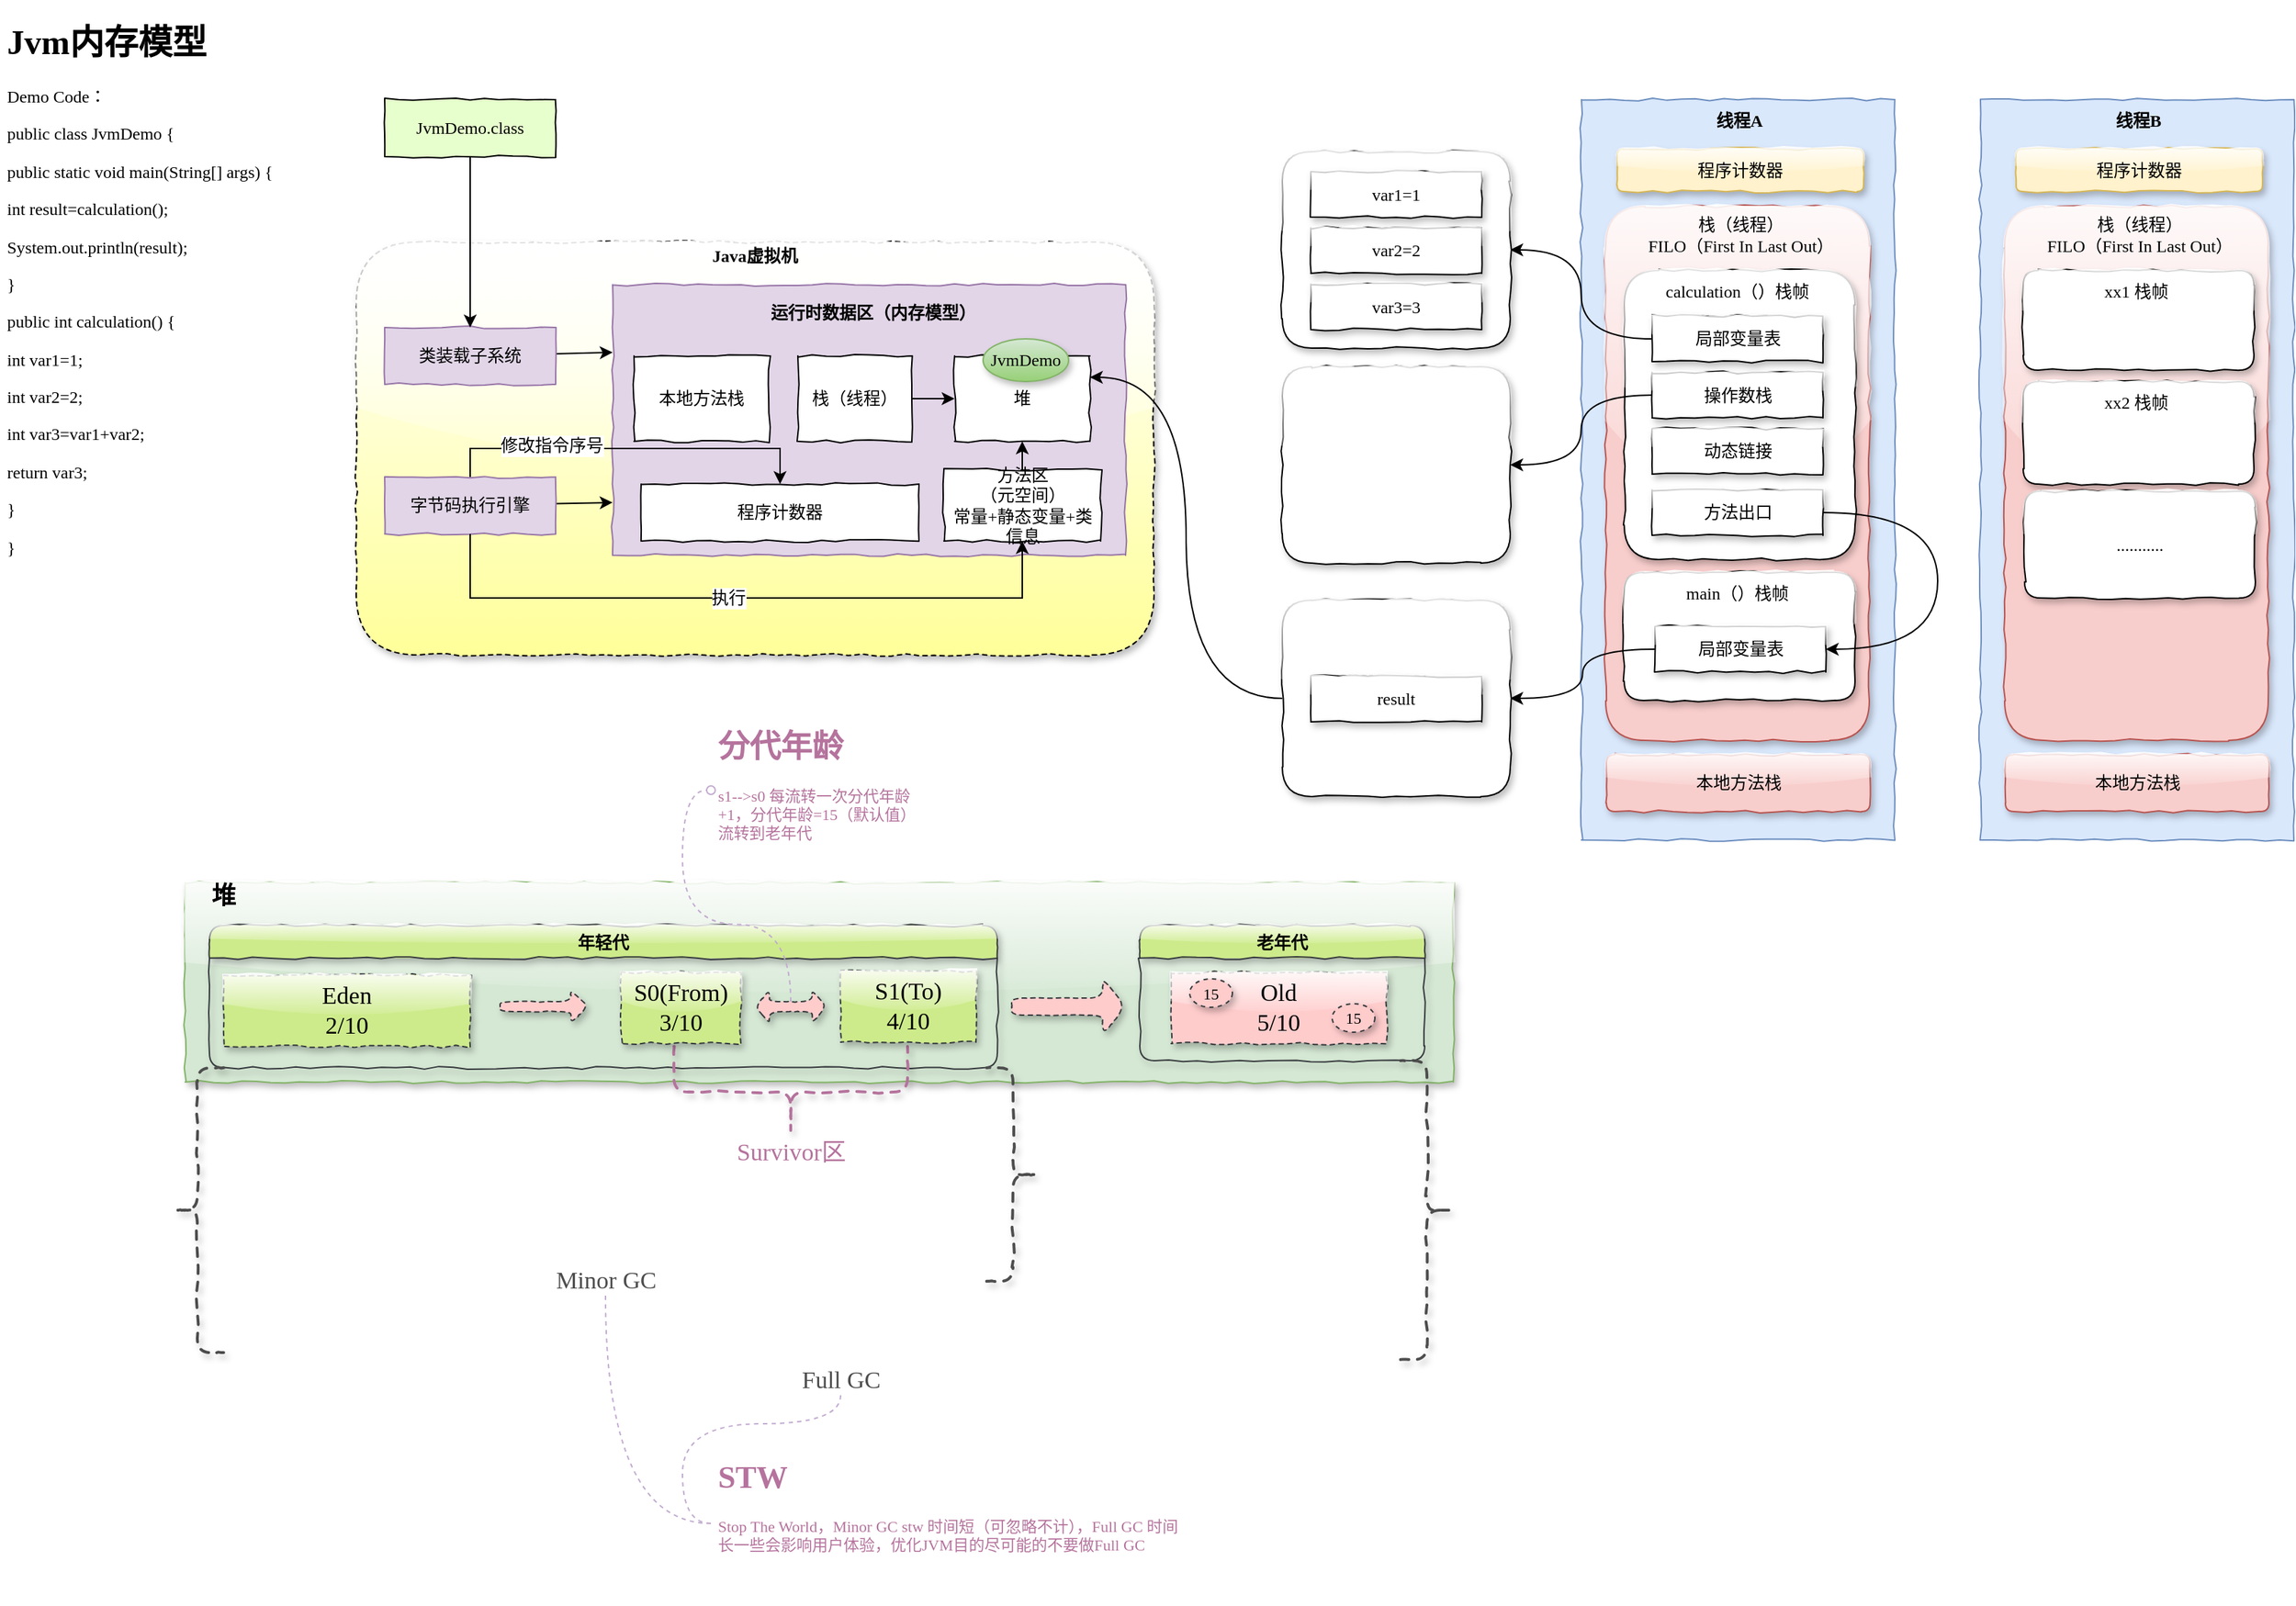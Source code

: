 <mxfile version="12.3.7" type="github" pages="1">
  <diagram id="ZoAS8rqlWyaObS6gHvZb" name="第 1 页">
    <mxGraphModel dx="854" dy="436" grid="1" gridSize="10" guides="1" tooltips="1" connect="1" arrows="1" fold="1" page="1" pageScale="1" pageWidth="827" pageHeight="1169" math="0" shadow="0">
      <root>
        <mxCell id="0"/>
        <mxCell id="1" parent="0"/>
        <mxCell id="0UxOaTRp_UosbiCLDMe3-1" value="&lt;h1&gt;Jvm内存模型&lt;/h1&gt;&lt;p&gt;Demo Code：&lt;/p&gt;&lt;p&gt;public class JvmDemo {&lt;/p&gt;&lt;p&gt;public static void main(String[] args)&amp;nbsp;&lt;span&gt;{&lt;/span&gt;&lt;/p&gt;&lt;p&gt;int result=calculation();&lt;/p&gt;&lt;p&gt;System.out.println(result);&lt;/p&gt;&lt;p&gt;}&lt;/p&gt;&lt;p&gt;&lt;span&gt;public int calculation()&amp;nbsp;&lt;/span&gt;&lt;span&gt;{&lt;/span&gt;&lt;/p&gt;&lt;p&gt;int var1=1;&lt;/p&gt;&lt;p&gt;int var2=2;&lt;/p&gt;&lt;p&gt;int var3=var1+var2;&lt;/p&gt;&lt;p&gt;return var3;&lt;/p&gt;&lt;p&gt;}&lt;/p&gt;&lt;p&gt;}&lt;/p&gt;" style="text;html=1;strokeColor=none;fillColor=none;spacing=5;spacingTop=-20;whiteSpace=wrap;overflow=hidden;rounded=0;fontFamily=Comic Sans MS;comic=1;" vertex="1" parent="1">
          <mxGeometry x="30" y="30" width="260" height="440" as="geometry"/>
        </mxCell>
        <mxCell id="0UxOaTRp_UosbiCLDMe3-6" value="" style="group" vertex="1" connectable="0" parent="1">
          <mxGeometry x="280" y="190" width="560" height="290" as="geometry"/>
        </mxCell>
        <mxCell id="0UxOaTRp_UosbiCLDMe3-4" value="" style="rounded=1;html=1;comic=1;fontFamily=Comic Sans MS;textOpacity=0;dashed=1;fillColor=#ffffff;gradientColor=#FFFF99;glass=1;shadow=1;" vertex="1" parent="0UxOaTRp_UosbiCLDMe3-6">
          <mxGeometry width="560" height="290" as="geometry"/>
        </mxCell>
        <mxCell id="0UxOaTRp_UosbiCLDMe3-5" value="Java虚拟机" style="text;html=1;strokeColor=none;fillColor=none;align=center;verticalAlign=middle;whiteSpace=wrap;rounded=1;comic=1;fontFamily=Comic Sans MS;fontStyle=1;glass=1;shadow=1;" vertex="1" parent="0UxOaTRp_UosbiCLDMe3-6">
          <mxGeometry x="245" width="70" height="20" as="geometry"/>
        </mxCell>
        <mxCell id="0UxOaTRp_UosbiCLDMe3-27" value="" style="rounded=0;orthogonalLoop=1;jettySize=auto;html=1;fontFamily=Comic Sans MS;entryX=0;entryY=0.25;entryDx=0;entryDy=0;" edge="1" parent="0UxOaTRp_UosbiCLDMe3-6" source="0UxOaTRp_UosbiCLDMe3-8" target="0UxOaTRp_UosbiCLDMe3-12">
          <mxGeometry relative="1" as="geometry"/>
        </mxCell>
        <mxCell id="0UxOaTRp_UosbiCLDMe3-8" value="类装载子系统" style="rounded=0;whiteSpace=wrap;html=1;comic=1;fontFamily=Comic Sans MS;fillColor=#e1d5e7;strokeColor=#9673a6;" vertex="1" parent="0UxOaTRp_UosbiCLDMe3-6">
          <mxGeometry x="20" y="60" width="120" height="40" as="geometry"/>
        </mxCell>
        <mxCell id="0UxOaTRp_UosbiCLDMe3-30" value="" style="edgeStyle=none;rounded=0;orthogonalLoop=1;jettySize=auto;html=1;fontFamily=Comic Sans MS;entryX=0;entryY=0.805;entryDx=0;entryDy=0;entryPerimeter=0;" edge="1" parent="0UxOaTRp_UosbiCLDMe3-6" source="0UxOaTRp_UosbiCLDMe3-10" target="0UxOaTRp_UosbiCLDMe3-12">
          <mxGeometry relative="1" as="geometry"/>
        </mxCell>
        <mxCell id="0UxOaTRp_UosbiCLDMe3-10" value="字节码执行引擎" style="rounded=0;whiteSpace=wrap;html=1;comic=1;fontFamily=Comic Sans MS;fillColor=#e1d5e7;strokeColor=#9673a6;" vertex="1" parent="0UxOaTRp_UosbiCLDMe3-6">
          <mxGeometry x="20" y="165" width="120" height="40" as="geometry"/>
        </mxCell>
        <mxCell id="0UxOaTRp_UosbiCLDMe3-12" value="" style="rounded=0;whiteSpace=wrap;html=1;comic=1;fontFamily=Comic Sans MS;fillColor=#e1d5e7;strokeColor=#9673a6;" vertex="1" parent="0UxOaTRp_UosbiCLDMe3-6">
          <mxGeometry x="180" y="30" width="360" height="190" as="geometry"/>
        </mxCell>
        <mxCell id="0UxOaTRp_UosbiCLDMe3-13" value="运行时数据区（内存模型）" style="text;html=1;strokeColor=none;fillColor=none;align=center;verticalAlign=middle;whiteSpace=wrap;rounded=1;comic=1;fontFamily=Comic Sans MS;fontStyle=1;glass=1;shadow=1;" vertex="1" parent="0UxOaTRp_UosbiCLDMe3-6">
          <mxGeometry x="282.5" y="40" width="160" height="20" as="geometry"/>
        </mxCell>
        <mxCell id="0UxOaTRp_UosbiCLDMe3-14" value="本地方法栈" style="rounded=0;whiteSpace=wrap;html=1;comic=1;fontFamily=Comic Sans MS;" vertex="1" parent="0UxOaTRp_UosbiCLDMe3-6">
          <mxGeometry x="195" y="80" width="95" height="60" as="geometry"/>
        </mxCell>
        <mxCell id="0UxOaTRp_UosbiCLDMe3-28" value="" style="edgeStyle=none;rounded=0;orthogonalLoop=1;jettySize=auto;html=1;fontFamily=Comic Sans MS;" edge="1" parent="0UxOaTRp_UosbiCLDMe3-6" source="0UxOaTRp_UosbiCLDMe3-23" target="0UxOaTRp_UosbiCLDMe3-24">
          <mxGeometry relative="1" as="geometry"/>
        </mxCell>
        <mxCell id="0UxOaTRp_UosbiCLDMe3-23" value="栈（线程）" style="rounded=0;whiteSpace=wrap;html=1;comic=1;fontFamily=Comic Sans MS;" vertex="1" parent="0UxOaTRp_UosbiCLDMe3-6">
          <mxGeometry x="310" y="80" width="80" height="60" as="geometry"/>
        </mxCell>
        <mxCell id="0UxOaTRp_UosbiCLDMe3-24" value="堆" style="rounded=0;whiteSpace=wrap;html=1;comic=1;fontFamily=Comic Sans MS;" vertex="1" parent="0UxOaTRp_UosbiCLDMe3-6">
          <mxGeometry x="420" y="80" width="95" height="60" as="geometry"/>
        </mxCell>
        <mxCell id="0UxOaTRp_UosbiCLDMe3-25" value="程序计数器" style="rounded=0;whiteSpace=wrap;html=1;comic=1;fontFamily=Comic Sans MS;" vertex="1" parent="0UxOaTRp_UosbiCLDMe3-6">
          <mxGeometry x="200" y="170" width="195" height="40" as="geometry"/>
        </mxCell>
        <mxCell id="0UxOaTRp_UosbiCLDMe3-29" value="" style="edgeStyle=none;rounded=0;orthogonalLoop=1;jettySize=auto;html=1;fontFamily=Comic Sans MS;" edge="1" parent="0UxOaTRp_UosbiCLDMe3-6" source="0UxOaTRp_UosbiCLDMe3-26" target="0UxOaTRp_UosbiCLDMe3-24">
          <mxGeometry relative="1" as="geometry"/>
        </mxCell>
        <mxCell id="0UxOaTRp_UosbiCLDMe3-26" value="方法区&lt;br&gt;（元空间）&lt;br&gt;常量+静态变量+类信息" style="rounded=0;whiteSpace=wrap;html=1;comic=1;fontFamily=Comic Sans MS;" vertex="1" parent="0UxOaTRp_UosbiCLDMe3-6">
          <mxGeometry x="412.5" y="160" width="110" height="50" as="geometry"/>
        </mxCell>
        <mxCell id="0UxOaTRp_UosbiCLDMe3-32" style="edgeStyle=orthogonalEdgeStyle;rounded=0;orthogonalLoop=1;jettySize=auto;html=1;entryX=0.5;entryY=0;entryDx=0;entryDy=0;fontFamily=Comic Sans MS;exitX=0.5;exitY=0;exitDx=0;exitDy=0;" edge="1" parent="0UxOaTRp_UosbiCLDMe3-6" source="0UxOaTRp_UosbiCLDMe3-10" target="0UxOaTRp_UosbiCLDMe3-25">
          <mxGeometry relative="1" as="geometry"/>
        </mxCell>
        <mxCell id="0UxOaTRp_UosbiCLDMe3-33" value="修改指令序号" style="text;html=1;align=center;verticalAlign=middle;resizable=0;points=[];;labelBackgroundColor=#ffffff;fontFamily=Comic Sans MS;" vertex="1" connectable="0" parent="0UxOaTRp_UosbiCLDMe3-32">
          <mxGeometry x="-0.414" y="2" relative="1" as="geometry">
            <mxPoint as="offset"/>
          </mxGeometry>
        </mxCell>
        <mxCell id="0UxOaTRp_UosbiCLDMe3-34" style="edgeStyle=orthogonalEdgeStyle;rounded=0;orthogonalLoop=1;jettySize=auto;html=1;entryX=0.5;entryY=1;entryDx=0;entryDy=0;fontFamily=Comic Sans MS;exitX=0.5;exitY=1;exitDx=0;exitDy=0;" edge="1" parent="0UxOaTRp_UosbiCLDMe3-6" source="0UxOaTRp_UosbiCLDMe3-10" target="0UxOaTRp_UosbiCLDMe3-26">
          <mxGeometry relative="1" as="geometry">
            <Array as="points">
              <mxPoint x="80" y="250"/>
              <mxPoint x="468" y="250"/>
            </Array>
          </mxGeometry>
        </mxCell>
        <mxCell id="0UxOaTRp_UosbiCLDMe3-35" value="执行" style="text;html=1;align=center;verticalAlign=middle;resizable=0;points=[];;labelBackgroundColor=#ffffff;fontFamily=Comic Sans MS;" vertex="1" connectable="0" parent="0UxOaTRp_UosbiCLDMe3-34">
          <mxGeometry x="-0.044" relative="1" as="geometry">
            <mxPoint as="offset"/>
          </mxGeometry>
        </mxCell>
        <mxCell id="0UxOaTRp_UosbiCLDMe3-2" value="JvmDemo.class" style="rounded=0;whiteSpace=wrap;html=1;comic=1;fontFamily=Comic Sans MS;fillColor=#E6FFCC;" vertex="1" parent="1">
          <mxGeometry x="300" y="90" width="120" height="40" as="geometry"/>
        </mxCell>
        <mxCell id="0UxOaTRp_UosbiCLDMe3-11" style="edgeStyle=orthogonalEdgeStyle;rounded=0;orthogonalLoop=1;jettySize=auto;html=1;entryX=0.5;entryY=0;entryDx=0;entryDy=0;fontFamily=Comic Sans MS;verticalAlign=top;" edge="1" parent="1" source="0UxOaTRp_UosbiCLDMe3-2" target="0UxOaTRp_UosbiCLDMe3-8">
          <mxGeometry relative="1" as="geometry"/>
        </mxCell>
        <mxCell id="0UxOaTRp_UosbiCLDMe3-36" value="" style="rounded=0;whiteSpace=wrap;html=1;comic=1;fontFamily=Comic Sans MS;fillColor=#dae8fc;strokeColor=#6c8ebf;" vertex="1" parent="1">
          <mxGeometry x="1140" y="90" width="220" height="520" as="geometry"/>
        </mxCell>
        <mxCell id="0UxOaTRp_UosbiCLDMe3-37" value="线程A" style="text;html=1;strokeColor=none;fillColor=none;align=center;verticalAlign=middle;whiteSpace=wrap;rounded=1;comic=1;fontFamily=Comic Sans MS;fontStyle=1;glass=1;shadow=1;" vertex="1" parent="1">
          <mxGeometry x="1216" y="94.5" width="70" height="20" as="geometry"/>
        </mxCell>
        <mxCell id="0UxOaTRp_UosbiCLDMe3-38" value="" style="rounded=1;whiteSpace=wrap;html=1;shadow=1;glass=1;comic=1;fontFamily=Comic Sans MS;fillColor=#f8cecc;strokeColor=#b85450;" vertex="1" parent="1">
          <mxGeometry x="1157" y="165" width="185" height="375" as="geometry"/>
        </mxCell>
        <mxCell id="0UxOaTRp_UosbiCLDMe3-39" value="程序计数器" style="rounded=1;whiteSpace=wrap;html=1;shadow=1;glass=1;comic=1;fontFamily=Comic Sans MS;fillColor=#fff2cc;strokeColor=#d6b656;" vertex="1" parent="1">
          <mxGeometry x="1165" y="124.5" width="173" height="30" as="geometry"/>
        </mxCell>
        <mxCell id="0UxOaTRp_UosbiCLDMe3-40" value="栈（线程）&lt;br&gt;FILO（First In Last Out）" style="text;html=1;strokeColor=none;fillColor=none;align=center;verticalAlign=middle;whiteSpace=wrap;rounded=1;comic=1;fontFamily=Comic Sans MS;fontStyle=0;glass=1;shadow=1;" vertex="1" parent="1">
          <mxGeometry x="1166.5" y="169.5" width="170" height="30" as="geometry"/>
        </mxCell>
        <mxCell id="0UxOaTRp_UosbiCLDMe3-42" value="" style="rounded=1;whiteSpace=wrap;html=1;shadow=1;glass=1;comic=1;fontFamily=Comic Sans MS;" vertex="1" parent="1">
          <mxGeometry x="1170" y="210" width="162" height="203" as="geometry"/>
        </mxCell>
        <mxCell id="0UxOaTRp_UosbiCLDMe3-43" value="calculation（）栈帧" style="text;html=1;strokeColor=none;fillColor=none;align=center;verticalAlign=middle;whiteSpace=wrap;rounded=1;comic=1;fontFamily=Comic Sans MS;fontStyle=0;glass=1;shadow=1;" vertex="1" parent="1">
          <mxGeometry x="1183" y="214.5" width="133" height="20" as="geometry"/>
        </mxCell>
        <mxCell id="0UxOaTRp_UosbiCLDMe3-86" style="edgeStyle=orthogonalEdgeStyle;curved=1;rounded=0;orthogonalLoop=1;jettySize=auto;html=1;fontFamily=Comic Sans MS;" edge="1" parent="1" source="0UxOaTRp_UosbiCLDMe3-45" target="0UxOaTRp_UosbiCLDMe3-66">
          <mxGeometry relative="1" as="geometry"/>
        </mxCell>
        <mxCell id="0UxOaTRp_UosbiCLDMe3-45" value="局部变量表" style="rounded=0;whiteSpace=wrap;html=1;shadow=1;glass=1;comic=1;fontFamily=Comic Sans MS;" vertex="1" parent="1">
          <mxGeometry x="1189.5" y="242" width="120" height="32" as="geometry"/>
        </mxCell>
        <mxCell id="0UxOaTRp_UosbiCLDMe3-81" style="edgeStyle=orthogonalEdgeStyle;curved=1;rounded=0;orthogonalLoop=1;jettySize=auto;html=1;fontFamily=Comic Sans MS;" edge="1" parent="1" source="0UxOaTRp_UosbiCLDMe3-46" target="0UxOaTRp_UosbiCLDMe3-77">
          <mxGeometry relative="1" as="geometry"/>
        </mxCell>
        <mxCell id="0UxOaTRp_UosbiCLDMe3-46" value="操作数栈" style="rounded=0;whiteSpace=wrap;html=1;shadow=1;glass=1;comic=1;fontFamily=Comic Sans MS;" vertex="1" parent="1">
          <mxGeometry x="1189.5" y="281.5" width="120" height="32" as="geometry"/>
        </mxCell>
        <mxCell id="0UxOaTRp_UosbiCLDMe3-47" value="方法出口" style="rounded=0;whiteSpace=wrap;html=1;shadow=1;glass=1;comic=1;fontFamily=Comic Sans MS;" vertex="1" parent="1">
          <mxGeometry x="1189.5" y="364" width="120" height="32" as="geometry"/>
        </mxCell>
        <mxCell id="0UxOaTRp_UosbiCLDMe3-48" value="动态链接" style="rounded=0;whiteSpace=wrap;html=1;shadow=1;glass=1;comic=1;fontFamily=Comic Sans MS;" vertex="1" parent="1">
          <mxGeometry x="1189.5" y="321" width="120" height="32" as="geometry"/>
        </mxCell>
        <mxCell id="0UxOaTRp_UosbiCLDMe3-52" value="" style="rounded=1;whiteSpace=wrap;html=1;shadow=1;glass=1;comic=1;fontFamily=Comic Sans MS;" vertex="1" parent="1">
          <mxGeometry x="1170" y="422" width="162" height="90" as="geometry"/>
        </mxCell>
        <mxCell id="0UxOaTRp_UosbiCLDMe3-53" value="main（）栈帧" style="text;html=1;strokeColor=none;fillColor=none;align=center;verticalAlign=middle;whiteSpace=wrap;rounded=1;comic=1;fontFamily=Comic Sans MS;fontStyle=0;glass=1;shadow=1;" vertex="1" parent="1">
          <mxGeometry x="1183" y="426.5" width="133" height="20" as="geometry"/>
        </mxCell>
        <mxCell id="0UxOaTRp_UosbiCLDMe3-83" style="edgeStyle=orthogonalEdgeStyle;curved=1;rounded=0;orthogonalLoop=1;jettySize=auto;html=1;fontFamily=Comic Sans MS;" edge="1" parent="1" source="0UxOaTRp_UosbiCLDMe3-54" target="0UxOaTRp_UosbiCLDMe3-82">
          <mxGeometry relative="1" as="geometry"/>
        </mxCell>
        <mxCell id="0UxOaTRp_UosbiCLDMe3-54" value="局部变量表" style="rounded=0;whiteSpace=wrap;html=1;shadow=1;glass=1;comic=1;fontFamily=Comic Sans MS;" vertex="1" parent="1">
          <mxGeometry x="1191.5" y="460" width="120" height="32" as="geometry"/>
        </mxCell>
        <mxCell id="0UxOaTRp_UosbiCLDMe3-56" style="edgeStyle=orthogonalEdgeStyle;curved=1;rounded=0;orthogonalLoop=1;jettySize=auto;html=1;entryX=1;entryY=0.5;entryDx=0;entryDy=0;fontFamily=Comic Sans MS;exitX=1;exitY=0.5;exitDx=0;exitDy=0;" edge="1" parent="1" source="0UxOaTRp_UosbiCLDMe3-47" target="0UxOaTRp_UosbiCLDMe3-54">
          <mxGeometry relative="1" as="geometry">
            <Array as="points">
              <mxPoint x="1390" y="380"/>
              <mxPoint x="1390" y="476"/>
            </Array>
          </mxGeometry>
        </mxCell>
        <mxCell id="0UxOaTRp_UosbiCLDMe3-59" value="本地方法栈" style="rounded=1;whiteSpace=wrap;html=1;shadow=1;glass=1;comic=1;fontFamily=Comic Sans MS;fillColor=#f8cecc;strokeColor=#b85450;" vertex="1" parent="1">
          <mxGeometry x="1157.5" y="550" width="185" height="40" as="geometry"/>
        </mxCell>
        <mxCell id="0UxOaTRp_UosbiCLDMe3-66" value="" style="rounded=1;whiteSpace=wrap;html=1;shadow=1;glass=1;comic=1;fontFamily=Comic Sans MS;" vertex="1" parent="1">
          <mxGeometry x="930" y="126.5" width="160" height="138" as="geometry"/>
        </mxCell>
        <mxCell id="0UxOaTRp_UosbiCLDMe3-68" value="var1=1" style="rounded=0;whiteSpace=wrap;html=1;shadow=1;glass=1;comic=1;fontFamily=Comic Sans MS;" vertex="1" parent="1">
          <mxGeometry x="950" y="140.5" width="120" height="32" as="geometry"/>
        </mxCell>
        <mxCell id="0UxOaTRp_UosbiCLDMe3-69" value="var2=2" style="rounded=0;whiteSpace=wrap;html=1;shadow=1;glass=1;comic=1;fontFamily=Comic Sans MS;" vertex="1" parent="1">
          <mxGeometry x="950" y="180" width="120" height="32" as="geometry"/>
        </mxCell>
        <mxCell id="0UxOaTRp_UosbiCLDMe3-71" value="var3=3" style="rounded=0;whiteSpace=wrap;html=1;shadow=1;glass=1;comic=1;fontFamily=Comic Sans MS;" vertex="1" parent="1">
          <mxGeometry x="950" y="219.5" width="120" height="32" as="geometry"/>
        </mxCell>
        <mxCell id="0UxOaTRp_UosbiCLDMe3-77" value="" style="rounded=1;whiteSpace=wrap;html=1;shadow=1;glass=1;comic=1;fontFamily=Comic Sans MS;" vertex="1" parent="1">
          <mxGeometry x="930" y="277.5" width="160" height="138" as="geometry"/>
        </mxCell>
        <mxCell id="0UxOaTRp_UosbiCLDMe3-87" style="edgeStyle=orthogonalEdgeStyle;curved=1;rounded=0;orthogonalLoop=1;jettySize=auto;html=1;entryX=1;entryY=0.25;entryDx=0;entryDy=0;fontFamily=Comic Sans MS;" edge="1" parent="1" source="0UxOaTRp_UosbiCLDMe3-82" target="0UxOaTRp_UosbiCLDMe3-24">
          <mxGeometry relative="1" as="geometry"/>
        </mxCell>
        <mxCell id="0UxOaTRp_UosbiCLDMe3-82" value="" style="rounded=1;whiteSpace=wrap;html=1;shadow=1;glass=1;comic=1;fontFamily=Comic Sans MS;" vertex="1" parent="1">
          <mxGeometry x="930" y="441.5" width="160" height="138" as="geometry"/>
        </mxCell>
        <mxCell id="0UxOaTRp_UosbiCLDMe3-84" value="result" style="rounded=0;whiteSpace=wrap;html=1;shadow=1;glass=1;comic=1;fontFamily=Comic Sans MS;" vertex="1" parent="1">
          <mxGeometry x="950" y="495" width="120" height="32" as="geometry"/>
        </mxCell>
        <mxCell id="0UxOaTRp_UosbiCLDMe3-88" value="JvmDemo" style="ellipse;whiteSpace=wrap;html=1;rounded=1;shadow=1;glass=1;comic=1;fontFamily=Comic Sans MS;fillColor=#d5e8d4;strokeColor=#82b366;gradientColor=#97d077;" vertex="1" parent="1">
          <mxGeometry x="720" y="258" width="60" height="30" as="geometry"/>
        </mxCell>
        <mxCell id="0UxOaTRp_UosbiCLDMe3-89" value="" style="rounded=0;whiteSpace=wrap;html=1;comic=1;fontFamily=Comic Sans MS;fillColor=#dae8fc;strokeColor=#6c8ebf;" vertex="1" parent="1">
          <mxGeometry x="1420" y="90" width="220" height="520" as="geometry"/>
        </mxCell>
        <mxCell id="0UxOaTRp_UosbiCLDMe3-90" value="线程B" style="text;html=1;strokeColor=none;fillColor=none;align=center;verticalAlign=middle;whiteSpace=wrap;rounded=1;comic=1;fontFamily=Comic Sans MS;fontStyle=1;glass=1;shadow=1;" vertex="1" parent="1">
          <mxGeometry x="1496" y="94.5" width="70" height="20" as="geometry"/>
        </mxCell>
        <mxCell id="0UxOaTRp_UosbiCLDMe3-91" value="" style="rounded=1;whiteSpace=wrap;html=1;shadow=1;glass=1;comic=1;fontFamily=Comic Sans MS;fillColor=#f8cecc;strokeColor=#b85450;" vertex="1" parent="1">
          <mxGeometry x="1437" y="165" width="185" height="375" as="geometry"/>
        </mxCell>
        <mxCell id="0UxOaTRp_UosbiCLDMe3-92" value="程序计数器" style="rounded=1;whiteSpace=wrap;html=1;shadow=1;glass=1;comic=1;fontFamily=Comic Sans MS;fillColor=#fff2cc;strokeColor=#d6b656;" vertex="1" parent="1">
          <mxGeometry x="1445" y="124.5" width="173" height="30" as="geometry"/>
        </mxCell>
        <mxCell id="0UxOaTRp_UosbiCLDMe3-93" value="栈（线程）&lt;br&gt;FILO（First In Last Out）" style="text;html=1;strokeColor=none;fillColor=none;align=center;verticalAlign=middle;whiteSpace=wrap;rounded=1;comic=1;fontFamily=Comic Sans MS;fontStyle=0;glass=1;shadow=1;" vertex="1" parent="1">
          <mxGeometry x="1446.5" y="169.5" width="170" height="30" as="geometry"/>
        </mxCell>
        <mxCell id="0UxOaTRp_UosbiCLDMe3-94" value="" style="rounded=1;whiteSpace=wrap;html=1;shadow=1;glass=1;comic=1;fontFamily=Comic Sans MS;" vertex="1" parent="1">
          <mxGeometry x="1450" y="210" width="162" height="70" as="geometry"/>
        </mxCell>
        <mxCell id="0UxOaTRp_UosbiCLDMe3-95" value="xx1 栈帧" style="text;html=1;strokeColor=none;fillColor=none;align=center;verticalAlign=middle;whiteSpace=wrap;rounded=1;comic=1;fontFamily=Comic Sans MS;fontStyle=0;glass=1;shadow=1;" vertex="1" parent="1">
          <mxGeometry x="1463" y="214.5" width="133" height="20" as="geometry"/>
        </mxCell>
        <mxCell id="0UxOaTRp_UosbiCLDMe3-100" value="" style="rounded=1;whiteSpace=wrap;html=1;shadow=1;glass=1;comic=1;fontFamily=Comic Sans MS;" vertex="1" parent="1">
          <mxGeometry x="1450" y="288" width="162" height="72" as="geometry"/>
        </mxCell>
        <mxCell id="0UxOaTRp_UosbiCLDMe3-101" value="xx2 栈帧" style="text;html=1;strokeColor=none;fillColor=none;align=center;verticalAlign=middle;whiteSpace=wrap;rounded=1;comic=1;fontFamily=Comic Sans MS;fontStyle=0;glass=1;shadow=1;" vertex="1" parent="1">
          <mxGeometry x="1463" y="292.5" width="133" height="20" as="geometry"/>
        </mxCell>
        <mxCell id="0UxOaTRp_UosbiCLDMe3-104" value="本地方法栈" style="rounded=1;whiteSpace=wrap;html=1;shadow=1;glass=1;comic=1;fontFamily=Comic Sans MS;fillColor=#f8cecc;strokeColor=#b85450;" vertex="1" parent="1">
          <mxGeometry x="1437.5" y="550" width="185" height="40" as="geometry"/>
        </mxCell>
        <mxCell id="0UxOaTRp_UosbiCLDMe3-105" value="..........." style="rounded=1;whiteSpace=wrap;html=1;shadow=1;glass=1;comic=1;fontFamily=Comic Sans MS;" vertex="1" parent="1">
          <mxGeometry x="1451" y="365" width="162" height="75" as="geometry"/>
        </mxCell>
        <mxCell id="0UxOaTRp_UosbiCLDMe3-106" value="" style="rounded=0;whiteSpace=wrap;html=1;shadow=1;glass=1;comic=1;fontFamily=Comic Sans MS;gradientColor=none;fillColor=#d5e8d4;strokeColor=#82b366;" vertex="1" parent="1">
          <mxGeometry x="160" y="640" width="890" height="140" as="geometry"/>
        </mxCell>
        <mxCell id="0UxOaTRp_UosbiCLDMe3-107" value="堆" style="text;html=1;strokeColor=none;fillColor=none;align=center;verticalAlign=middle;whiteSpace=wrap;rounded=0;shadow=1;glass=1;comic=1;fontFamily=Comic Sans MS;fontStyle=1;fontSize=17;" vertex="1" parent="1">
          <mxGeometry x="167" y="640" width="40" height="20" as="geometry"/>
        </mxCell>
        <mxCell id="0UxOaTRp_UosbiCLDMe3-112" value="年轻代" style="swimlane;childLayout=stackLayout;horizontal=1;fillColor=#cdeb8b;horizontalStack=1;resizeParent=1;resizeParentMax=0;resizeLast=0;collapsible=0;strokeColor=#36393d;stackBorder=10;stackSpacing=-12;resizable=1;align=center;points=[];rounded=1;shadow=1;glass=1;comic=1;" vertex="1" parent="1">
          <mxGeometry x="177" y="670" width="553" height="100" as="geometry"/>
        </mxCell>
        <mxCell id="0UxOaTRp_UosbiCLDMe3-118" value="" style="shape=curlyBracket;whiteSpace=wrap;html=1;rounded=1;shadow=1;glass=1;comic=1;fontFamily=Comic Sans MS;fontSize=17;rotation=-90;strokeWidth=2;dashed=1;strokeColor=#B5739D;" vertex="1" parent="1">
          <mxGeometry x="553" y="705" width="64" height="164" as="geometry"/>
        </mxCell>
        <mxCell id="0UxOaTRp_UosbiCLDMe3-120" value="Survivor区" style="text;html=1;strokeColor=none;fillColor=none;align=center;verticalAlign=middle;whiteSpace=wrap;rounded=0;shadow=1;glass=1;comic=1;fontFamily=Comic Sans MS;fontSize=17;fontColor=#B5739D;" vertex="1" parent="1">
          <mxGeometry x="541.5" y="820" width="87" height="20" as="geometry"/>
        </mxCell>
        <mxCell id="0UxOaTRp_UosbiCLDMe3-121" value="老年代" style="swimlane;childLayout=stackLayout;horizontal=1;fillColor=#cdeb8b;horizontalStack=1;resizeParent=1;resizeParentMax=0;resizeLast=0;collapsible=0;strokeColor=#36393d;stackBorder=10;stackSpacing=-12;resizable=1;align=center;points=[];rounded=1;shadow=1;glass=1;comic=1;" vertex="1" parent="1">
          <mxGeometry x="830" y="670" width="200" height="95" as="geometry"/>
        </mxCell>
        <mxCell id="0UxOaTRp_UosbiCLDMe3-125" value="" style="shape=singleArrow;whiteSpace=wrap;html=1;rounded=1;shadow=1;glass=1;dashed=1;comic=1;strokeColor=#36393d;strokeWidth=1;fillColor=#ffcccc;fontFamily=Comic Sans MS;fontSize=17;" vertex="1" parent="1">
          <mxGeometry x="740" y="707" width="80" height="40" as="geometry"/>
        </mxCell>
        <mxCell id="0UxOaTRp_UosbiCLDMe3-126" value="Eden&lt;br&gt;2/10" style="rounded=0;whiteSpace=wrap;html=1;shadow=1;glass=1;dashed=1;comic=1;strokeColor=#36393d;strokeWidth=1;fillColor=#cdeb8b;fontFamily=Comic Sans MS;fontSize=17;" vertex="1" parent="1">
          <mxGeometry x="187" y="705" width="173" height="50" as="geometry"/>
        </mxCell>
        <mxCell id="0UxOaTRp_UosbiCLDMe3-127" value="S0(From)&lt;br&gt;3/10" style="rounded=0;whiteSpace=wrap;html=1;shadow=1;glass=1;dashed=1;comic=1;strokeColor=#36393d;strokeWidth=1;fillColor=#cdeb8b;fontFamily=Comic Sans MS;fontSize=17;" vertex="1" parent="1">
          <mxGeometry x="466" y="703" width="84" height="50" as="geometry"/>
        </mxCell>
        <mxCell id="0UxOaTRp_UosbiCLDMe3-129" value="S1(To)&lt;br&gt;4/10" style="rounded=0;whiteSpace=wrap;html=1;shadow=1;glass=1;dashed=1;comic=1;strokeColor=#36393d;strokeWidth=1;fillColor=#cdeb8b;fontFamily=Comic Sans MS;fontSize=17;" vertex="1" parent="1">
          <mxGeometry x="620" y="702" width="95" height="50" as="geometry"/>
        </mxCell>
        <mxCell id="0UxOaTRp_UosbiCLDMe3-136" value="" style="shape=singleArrow;whiteSpace=wrap;html=1;rounded=1;shadow=1;glass=1;dashed=1;comic=1;strokeColor=#36393d;strokeWidth=1;fillColor=#ffcccc;fontFamily=Comic Sans MS;fontSize=17;" vertex="1" parent="1">
          <mxGeometry x="381" y="715.5" width="62" height="23" as="geometry"/>
        </mxCell>
        <mxCell id="0UxOaTRp_UosbiCLDMe3-150" style="edgeStyle=orthogonalEdgeStyle;rounded=0;orthogonalLoop=1;jettySize=auto;html=1;entryX=0;entryY=0.5;entryDx=0;entryDy=0;fontFamily=Comic Sans MS;fontSize=11;fontColor=#B5739D;dashed=1;exitX=0;exitY=0;exitDx=25;exitDy=8.05;exitPerimeter=0;endArrow=oval;endFill=0;elbow=vertical;curved=1;fillColor=#ffcccc;strokeColor=#C3ABD0;" edge="1" parent="1" source="0UxOaTRp_UosbiCLDMe3-139" target="0UxOaTRp_UosbiCLDMe3-149">
          <mxGeometry relative="1" as="geometry"/>
        </mxCell>
        <mxCell id="0UxOaTRp_UosbiCLDMe3-139" value="" style="shape=doubleArrow;whiteSpace=wrap;html=1;rounded=1;shadow=1;glass=1;dashed=1;comic=1;strokeColor=#36393d;strokeWidth=1;fillColor=#ffcccc;fontFamily=Comic Sans MS;fontSize=11;" vertex="1" parent="1">
          <mxGeometry x="560" y="715.5" width="50" height="23" as="geometry"/>
        </mxCell>
        <mxCell id="0UxOaTRp_UosbiCLDMe3-141" value="" style="group" vertex="1" connectable="0" parent="1">
          <mxGeometry x="852" y="703" width="151" height="50" as="geometry"/>
        </mxCell>
        <mxCell id="0UxOaTRp_UosbiCLDMe3-130" value="Old&lt;br&gt;5/10" style="rounded=0;whiteSpace=wrap;html=1;shadow=1;glass=1;dashed=1;comic=1;strokeColor=#36393d;strokeWidth=1;fillColor=#ffcccc;fontFamily=Comic Sans MS;fontSize=17;" vertex="1" parent="0UxOaTRp_UosbiCLDMe3-141">
          <mxGeometry width="151" height="50" as="geometry"/>
        </mxCell>
        <mxCell id="0UxOaTRp_UosbiCLDMe3-133" value="15" style="ellipse;whiteSpace=wrap;html=1;rounded=1;shadow=1;glass=1;dashed=1;comic=1;strokeColor=#36393d;strokeWidth=1;fillColor=#ffcccc;fontFamily=Comic Sans MS;fontSize=11;" vertex="1" parent="0UxOaTRp_UosbiCLDMe3-141">
          <mxGeometry x="113" y="22" width="30" height="20" as="geometry"/>
        </mxCell>
        <mxCell id="0UxOaTRp_UosbiCLDMe3-134" value="15" style="ellipse;whiteSpace=wrap;html=1;rounded=1;shadow=1;glass=1;dashed=1;comic=1;strokeColor=#36393d;strokeWidth=1;fillColor=#ffcccc;fontFamily=Comic Sans MS;fontSize=11;" vertex="1" parent="0UxOaTRp_UosbiCLDMe3-141">
          <mxGeometry x="13" y="4.5" width="30" height="20" as="geometry"/>
        </mxCell>
        <mxCell id="0UxOaTRp_UosbiCLDMe3-149" value="&lt;h1&gt;分代年龄&lt;/h1&gt;&lt;p&gt;s1--&amp;gt;s0 每流转一次分代年龄+1，分代年龄=15（默认值）流转到老年代&lt;/p&gt;" style="text;html=1;strokeColor=none;fillColor=none;spacing=5;spacingTop=-20;whiteSpace=wrap;overflow=hidden;rounded=0;shadow=1;glass=1;dashed=1;comic=1;fontFamily=Comic Sans MS;fontSize=11;fontColor=#B5739D;" vertex="1" parent="1">
          <mxGeometry x="529" y="527" width="152" height="96" as="geometry"/>
        </mxCell>
        <mxCell id="0UxOaTRp_UosbiCLDMe3-151" value="&lt;h1&gt;STW&lt;/h1&gt;&lt;p&gt;Stop The World，Minor GC stw 时间短（可忽略不计），Full GC 时间长一些会影响用户体验，优化JVM目的尽可能的不要做Full GC&lt;/p&gt;" style="text;html=1;strokeColor=none;fillColor=none;spacing=5;spacingTop=-20;whiteSpace=wrap;overflow=hidden;rounded=0;shadow=1;glass=1;dashed=1;comic=1;fontFamily=Comic Sans MS;fontSize=11;fontColor=#B5739D;" vertex="1" parent="1">
          <mxGeometry x="529" y="1040" width="339" height="100" as="geometry"/>
        </mxCell>
        <mxCell id="0UxOaTRp_UosbiCLDMe3-172" style="edgeStyle=orthogonalEdgeStyle;curved=1;rounded=0;orthogonalLoop=1;jettySize=auto;html=1;dashed=1;endArrow=none;endFill=0;strokeColor=#C3ABD0;fontFamily=Comic Sans MS;fontSize=11;fontColor=#4D4D4D;entryX=0;entryY=0.5;entryDx=0;entryDy=0;exitX=0.5;exitY=1;exitDx=0;exitDy=0;" edge="1" parent="1" source="0UxOaTRp_UosbiCLDMe3-152" target="0UxOaTRp_UosbiCLDMe3-151">
          <mxGeometry relative="1" as="geometry"/>
        </mxCell>
        <mxCell id="0UxOaTRp_UosbiCLDMe3-152" value="Minor GC" style="text;html=1;strokeColor=none;fillColor=none;align=center;verticalAlign=middle;whiteSpace=wrap;rounded=0;shadow=1;glass=1;comic=1;fontFamily=Comic Sans MS;fontSize=17;fontColor=#4D4D4D;" vertex="1" parent="1">
          <mxGeometry x="411.5" y="910" width="87" height="20" as="geometry"/>
        </mxCell>
        <mxCell id="0UxOaTRp_UosbiCLDMe3-173" style="edgeStyle=orthogonalEdgeStyle;curved=1;rounded=0;orthogonalLoop=1;jettySize=auto;html=1;entryX=0;entryY=0.5;entryDx=0;entryDy=0;dashed=1;endArrow=none;endFill=0;strokeColor=#C3ABD0;fontFamily=Comic Sans MS;fontSize=11;fontColor=#4D4D4D;" edge="1" parent="1" source="0UxOaTRp_UosbiCLDMe3-153" target="0UxOaTRp_UosbiCLDMe3-151">
          <mxGeometry relative="1" as="geometry"/>
        </mxCell>
        <mxCell id="0UxOaTRp_UosbiCLDMe3-153" value="Full GC" style="text;html=1;strokeColor=none;fillColor=none;align=center;verticalAlign=middle;whiteSpace=wrap;rounded=0;shadow=1;glass=1;comic=1;fontFamily=Comic Sans MS;fontSize=17;fontColor=#4D4D4D;" vertex="1" parent="1">
          <mxGeometry x="576.5" y="980" width="87" height="20" as="geometry"/>
        </mxCell>
        <mxCell id="0UxOaTRp_UosbiCLDMe3-155" value="" style="shape=curlyBracket;whiteSpace=wrap;html=1;rounded=1;shadow=1;glass=1;dashed=1;comic=1;strokeColor=#4D4D4D;strokeWidth=2;fillColor=#666666;gradientColor=none;fontFamily=Comic Sans MS;fontSize=11;fontColor=#B5739D;" vertex="1" parent="1">
          <mxGeometry x="150" y="770" width="37" height="200" as="geometry"/>
        </mxCell>
        <mxCell id="0UxOaTRp_UosbiCLDMe3-157" value="" style="shape=curlyBracket;whiteSpace=wrap;html=1;rounded=1;shadow=1;glass=1;dashed=1;comic=1;strokeColor=#4D4D4D;strokeWidth=2;fillColor=#666666;gradientColor=none;fontFamily=Comic Sans MS;fontSize=11;fontColor=#B5739D;rotation=180;" vertex="1" parent="1">
          <mxGeometry x="722.5" y="770" width="37" height="150" as="geometry"/>
        </mxCell>
        <mxCell id="0UxOaTRp_UosbiCLDMe3-161" value="" style="shape=curlyBracket;whiteSpace=wrap;html=1;rounded=1;shadow=1;glass=1;dashed=1;comic=1;strokeColor=#4D4D4D;strokeWidth=2;fillColor=#666666;gradientColor=none;fontFamily=Comic Sans MS;fontSize=11;fontColor=#B5739D;rotation=180;" vertex="1" parent="1">
          <mxGeometry x="1013" y="765" width="37" height="210" as="geometry"/>
        </mxCell>
      </root>
    </mxGraphModel>
  </diagram>
</mxfile>
